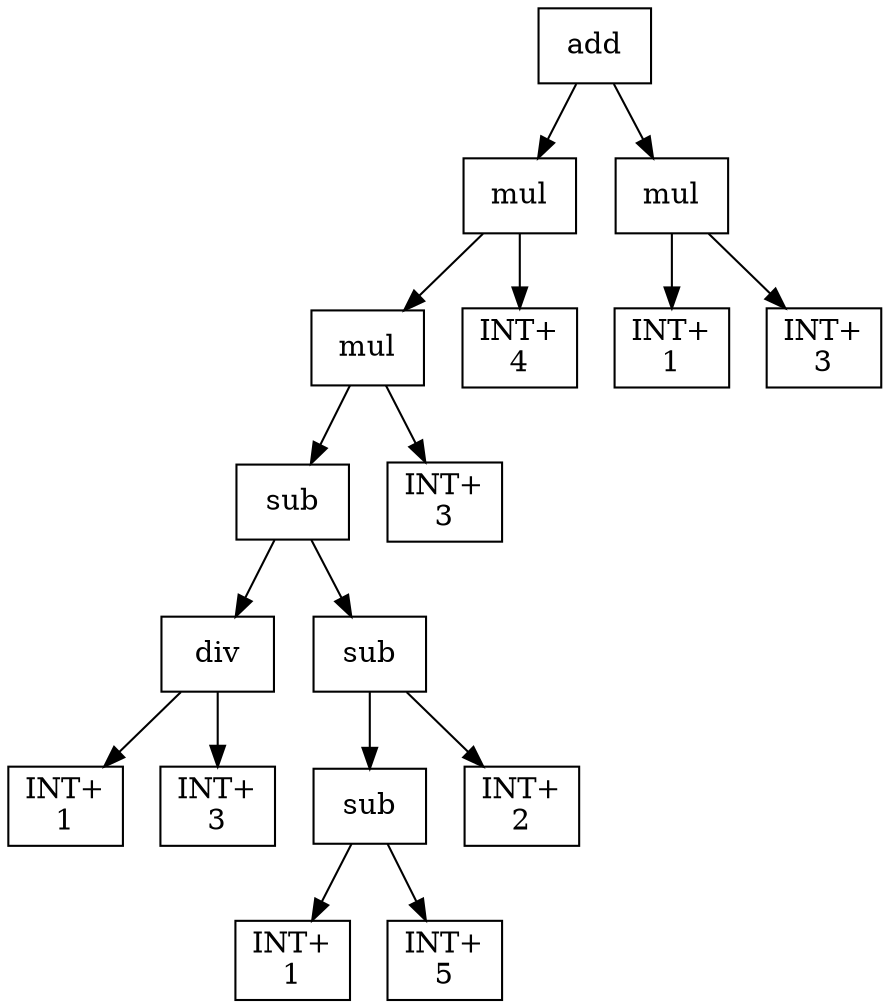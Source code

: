 digraph expr {
  node [shape=box];
  n1 [label="add"];
  n2 [label="mul"];
  n3 [label="mul"];
  n4 [label="sub"];
  n5 [label="div"];
  n6 [label="INT+\n1"];
  n7 [label="INT+\n3"];
  n5 -> n6;
  n5 -> n7;
  n8 [label="sub"];
  n9 [label="sub"];
  n10 [label="INT+\n1"];
  n11 [label="INT+\n5"];
  n9 -> n10;
  n9 -> n11;
  n12 [label="INT+\n2"];
  n8 -> n9;
  n8 -> n12;
  n4 -> n5;
  n4 -> n8;
  n13 [label="INT+\n3"];
  n3 -> n4;
  n3 -> n13;
  n14 [label="INT+\n4"];
  n2 -> n3;
  n2 -> n14;
  n15 [label="mul"];
  n16 [label="INT+\n1"];
  n17 [label="INT+\n3"];
  n15 -> n16;
  n15 -> n17;
  n1 -> n2;
  n1 -> n15;
}